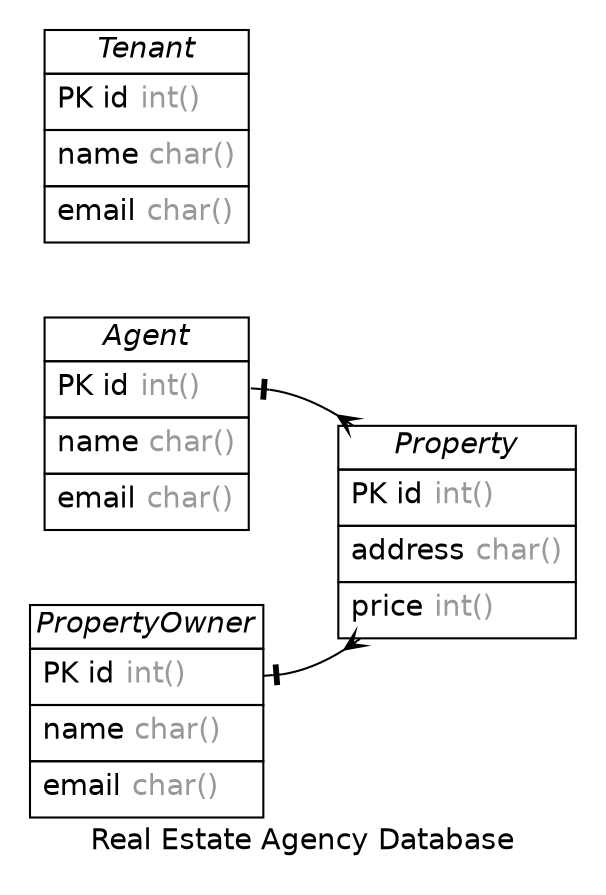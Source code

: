 /* created with ERDot < https://github.com/ehne/ERDot > */
digraph G {
    graph [
        nodesep=0.5;
        rankdir="LR";
        concentrate=true;
        splines="spline";
        fontname="Helvetica";
        pad="0.2,0.2",
        label="Real Estate Agency Database",
        
    ];
    
    node [shape=plain, fontname="Helvetica"];
    edge [
        dir=both,
        fontsize=12,
        arrowsize=0.9,
        penwidth=1.0,
        labelangle=32,
        labeldistance=1.8,
        fontname="Helvetica"
    ];
    
    "Agent" [ label=<
        <table border="0" cellborder="1" cellspacing="0" >
        <tr><td><i>Agent</i></td></tr>
        <tr><td port="id" align="left" cellpadding="5">PK id <font color="grey60">int()</font></td></tr>
        <tr><td port="name" align="left" cellpadding="5">name <font color="grey60">char()</font></td></tr>
        <tr><td port="email" align="left" cellpadding="5">email <font color="grey60">char()</font></td></tr>
    </table>>];
    "Tenant" [ label=<
        <table border="0" cellborder="1" cellspacing="0" >
        <tr><td><i>Tenant</i></td></tr>
        <tr><td port="id" align="left" cellpadding="5">PK id <font color="grey60">int()</font></td></tr>
        <tr><td port="name" align="left" cellpadding="5">name <font color="grey60">char()</font></td></tr>
        <tr><td port="email" align="left" cellpadding="5">email <font color="grey60">char()</font></td></tr>
    </table>>];
    "Property" [ label=<
        <table border="0" cellborder="1" cellspacing="0" >
        <tr><td><i>Property</i></td></tr>
        <tr><td port="id" align="left" cellpadding="5">PK id <font color="grey60">int()</font></td></tr>
        <tr><td port="address" align="left" cellpadding="5">address <font color="grey60">char()</font></td></tr>
        <tr><td port="price" align="left" cellpadding="5">price <font color="grey60">int()</font></td></tr>
    </table>>];
    "PropertyOwner" [ label=<
        <table border="0" cellborder="1" cellspacing="0" >
        <tr><td><i>PropertyOwner</i></td></tr>
        <tr><td port="id" align="left" cellpadding="5">PK id <font color="grey60">int()</font></td></tr>
        <tr><td port="name" align="left" cellpadding="5">name <font color="grey60">char()</font></td></tr>
        <tr><td port="email" align="left" cellpadding="5">email <font color="grey60">char()</font></td></tr>
    </table>>];

    
    "Agent":"id"->"Property":"agentID" [
        arrowhead=ocrow,

        arrowtail=noneotee,
    ];

    
    "PropertyOwner":"id"->"Property":"ownerID" [
        arrowhead=ocrow,

        arrowtail=noneotee,
    ];
}
